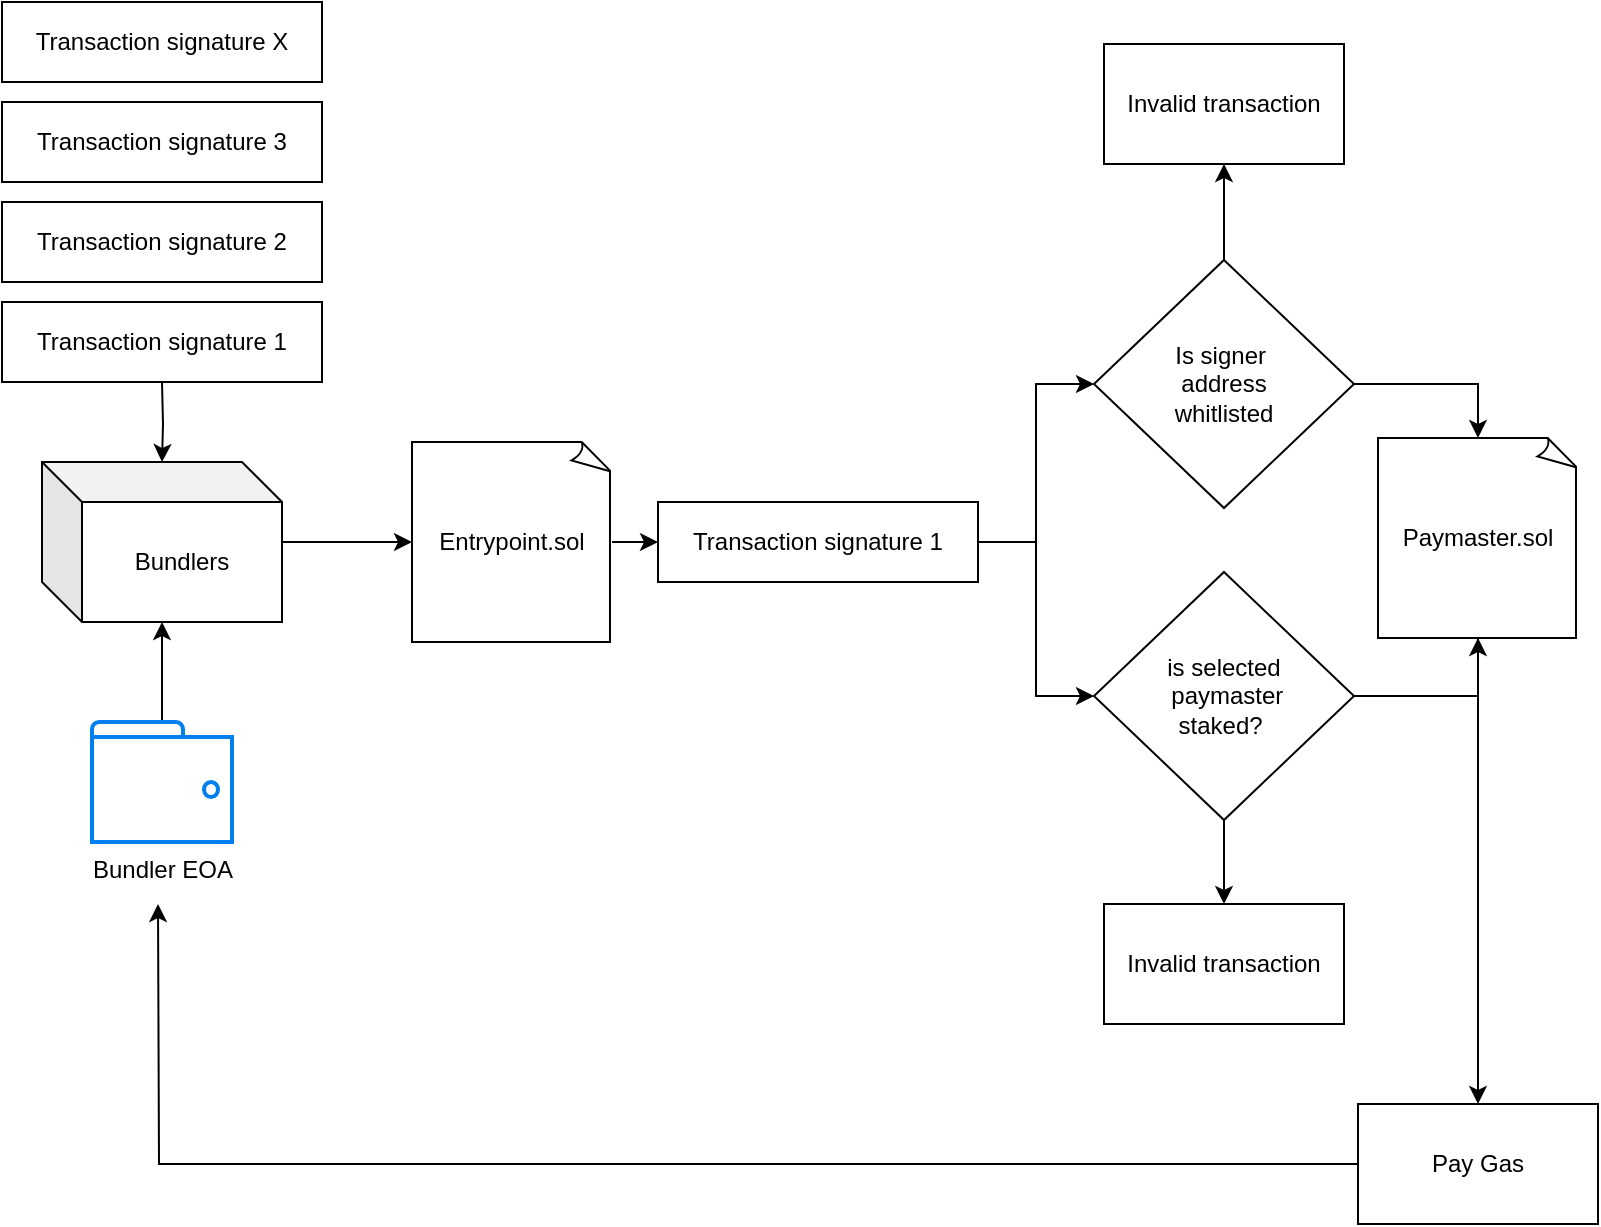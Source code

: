 <mxfile version="22.1.3" type="github">
  <diagram name="Page-1" id="wbTGaviC06VSCVssjtOR">
    <mxGraphModel dx="1588" dy="824" grid="1" gridSize="10" guides="1" tooltips="1" connect="1" arrows="1" fold="1" page="1" pageScale="1" pageWidth="850" pageHeight="1100" math="0" shadow="0">
      <root>
        <mxCell id="0" />
        <mxCell id="1" parent="0" />
        <mxCell id="_2EFTR_17ieb7isfVrWk-1" value="Bundlers" style="shape=cube;whiteSpace=wrap;html=1;boundedLbl=1;backgroundOutline=1;darkOpacity=0.05;darkOpacity2=0.1;" vertex="1" parent="1">
          <mxGeometry x="62" y="449" width="120" height="80" as="geometry" />
        </mxCell>
        <mxCell id="_2EFTR_17ieb7isfVrWk-6" value="" style="edgeStyle=orthogonalEdgeStyle;rounded=0;orthogonalLoop=1;jettySize=auto;html=1;" edge="1" parent="1" target="_2EFTR_17ieb7isfVrWk-1">
          <mxGeometry relative="1" as="geometry">
            <mxPoint x="122" y="409" as="sourcePoint" />
          </mxGeometry>
        </mxCell>
        <mxCell id="_2EFTR_17ieb7isfVrWk-4" value="Transaction signature 3" style="rounded=0;whiteSpace=wrap;html=1;" vertex="1" parent="1">
          <mxGeometry x="42" y="269" width="160" height="40" as="geometry" />
        </mxCell>
        <mxCell id="_2EFTR_17ieb7isfVrWk-7" value="Transaction signature X" style="rounded=0;whiteSpace=wrap;html=1;" vertex="1" parent="1">
          <mxGeometry x="42" y="219" width="160" height="40" as="geometry" />
        </mxCell>
        <mxCell id="_2EFTR_17ieb7isfVrWk-8" value="Transaction signature 2" style="rounded=0;whiteSpace=wrap;html=1;" vertex="1" parent="1">
          <mxGeometry x="42" y="319" width="160" height="40" as="geometry" />
        </mxCell>
        <mxCell id="_2EFTR_17ieb7isfVrWk-9" value="Transaction signature 1" style="rounded=0;whiteSpace=wrap;html=1;" vertex="1" parent="1">
          <mxGeometry x="42" y="369" width="160" height="40" as="geometry" />
        </mxCell>
        <mxCell id="_2EFTR_17ieb7isfVrWk-11" value="" style="edgeStyle=orthogonalEdgeStyle;rounded=0;orthogonalLoop=1;jettySize=auto;html=1;" edge="1" parent="1" source="_2EFTR_17ieb7isfVrWk-10" target="_2EFTR_17ieb7isfVrWk-1">
          <mxGeometry relative="1" as="geometry" />
        </mxCell>
        <mxCell id="_2EFTR_17ieb7isfVrWk-10" value="Bundler EOA" style="html=1;verticalLabelPosition=bottom;align=center;labelBackgroundColor=#ffffff;verticalAlign=top;strokeWidth=2;strokeColor=#0080F0;shadow=0;dashed=0;shape=mxgraph.ios7.icons.wallet;" vertex="1" parent="1">
          <mxGeometry x="87" y="579" width="70" height="60" as="geometry" />
        </mxCell>
        <mxCell id="_2EFTR_17ieb7isfVrWk-20" style="edgeStyle=orthogonalEdgeStyle;rounded=0;orthogonalLoop=1;jettySize=auto;html=1;entryX=0;entryY=0.5;entryDx=0;entryDy=0;" edge="1" parent="1" source="_2EFTR_17ieb7isfVrWk-12" target="_2EFTR_17ieb7isfVrWk-19">
          <mxGeometry relative="1" as="geometry" />
        </mxCell>
        <mxCell id="_2EFTR_17ieb7isfVrWk-12" value="Entrypoint.sol" style="whiteSpace=wrap;html=1;shape=mxgraph.basic.document" vertex="1" parent="1">
          <mxGeometry x="247" y="439" width="100" height="100" as="geometry" />
        </mxCell>
        <mxCell id="_2EFTR_17ieb7isfVrWk-13" style="edgeStyle=orthogonalEdgeStyle;rounded=0;orthogonalLoop=1;jettySize=auto;html=1;entryX=0;entryY=0.5;entryDx=0;entryDy=0;entryPerimeter=0;" edge="1" parent="1" source="_2EFTR_17ieb7isfVrWk-1" target="_2EFTR_17ieb7isfVrWk-12">
          <mxGeometry relative="1" as="geometry" />
        </mxCell>
        <mxCell id="_2EFTR_17ieb7isfVrWk-34" value="" style="edgeStyle=orthogonalEdgeStyle;rounded=0;orthogonalLoop=1;jettySize=auto;html=1;" edge="1" parent="1" source="_2EFTR_17ieb7isfVrWk-14" target="_2EFTR_17ieb7isfVrWk-30">
          <mxGeometry relative="1" as="geometry" />
        </mxCell>
        <mxCell id="_2EFTR_17ieb7isfVrWk-14" value="Is signer&amp;nbsp;&lt;br&gt;address&lt;br&gt;whitlisted" style="rhombus;whiteSpace=wrap;html=1;" vertex="1" parent="1">
          <mxGeometry x="588" y="348" width="130" height="124" as="geometry" />
        </mxCell>
        <mxCell id="_2EFTR_17ieb7isfVrWk-32" value="" style="edgeStyle=orthogonalEdgeStyle;rounded=0;orthogonalLoop=1;jettySize=auto;html=1;" edge="1" parent="1" source="_2EFTR_17ieb7isfVrWk-15" target="_2EFTR_17ieb7isfVrWk-31">
          <mxGeometry relative="1" as="geometry" />
        </mxCell>
        <mxCell id="_2EFTR_17ieb7isfVrWk-15" value="is selected&lt;br&gt;&amp;nbsp;paymaster&lt;br&gt;staked?&amp;nbsp;" style="rhombus;whiteSpace=wrap;html=1;" vertex="1" parent="1">
          <mxGeometry x="588" y="504" width="130" height="124" as="geometry" />
        </mxCell>
        <mxCell id="_2EFTR_17ieb7isfVrWk-21" style="edgeStyle=orthogonalEdgeStyle;rounded=0;orthogonalLoop=1;jettySize=auto;html=1;entryX=0;entryY=0.5;entryDx=0;entryDy=0;" edge="1" parent="1" source="_2EFTR_17ieb7isfVrWk-19" target="_2EFTR_17ieb7isfVrWk-14">
          <mxGeometry relative="1" as="geometry" />
        </mxCell>
        <mxCell id="_2EFTR_17ieb7isfVrWk-22" style="edgeStyle=orthogonalEdgeStyle;rounded=0;orthogonalLoop=1;jettySize=auto;html=1;entryX=0;entryY=0.5;entryDx=0;entryDy=0;" edge="1" parent="1" source="_2EFTR_17ieb7isfVrWk-19" target="_2EFTR_17ieb7isfVrWk-15">
          <mxGeometry relative="1" as="geometry" />
        </mxCell>
        <mxCell id="_2EFTR_17ieb7isfVrWk-19" value="Transaction signature 1" style="rounded=0;whiteSpace=wrap;html=1;" vertex="1" parent="1">
          <mxGeometry x="370" y="469" width="160" height="40" as="geometry" />
        </mxCell>
        <mxCell id="_2EFTR_17ieb7isfVrWk-29" value="" style="edgeStyle=orthogonalEdgeStyle;rounded=0;orthogonalLoop=1;jettySize=auto;html=1;" edge="1" parent="1" source="_2EFTR_17ieb7isfVrWk-23" target="_2EFTR_17ieb7isfVrWk-28">
          <mxGeometry relative="1" as="geometry" />
        </mxCell>
        <mxCell id="_2EFTR_17ieb7isfVrWk-23" value="Paymaster.sol" style="whiteSpace=wrap;html=1;shape=mxgraph.basic.document" vertex="1" parent="1">
          <mxGeometry x="730" y="437" width="100" height="100" as="geometry" />
        </mxCell>
        <mxCell id="_2EFTR_17ieb7isfVrWk-24" style="edgeStyle=orthogonalEdgeStyle;rounded=0;orthogonalLoop=1;jettySize=auto;html=1;entryX=0.5;entryY=0;entryDx=0;entryDy=0;entryPerimeter=0;" edge="1" parent="1" source="_2EFTR_17ieb7isfVrWk-14" target="_2EFTR_17ieb7isfVrWk-23">
          <mxGeometry relative="1" as="geometry" />
        </mxCell>
        <mxCell id="_2EFTR_17ieb7isfVrWk-26" style="edgeStyle=orthogonalEdgeStyle;rounded=0;orthogonalLoop=1;jettySize=auto;html=1;entryX=0.5;entryY=1;entryDx=0;entryDy=0;entryPerimeter=0;" edge="1" parent="1" source="_2EFTR_17ieb7isfVrWk-15" target="_2EFTR_17ieb7isfVrWk-23">
          <mxGeometry relative="1" as="geometry" />
        </mxCell>
        <mxCell id="_2EFTR_17ieb7isfVrWk-35" style="edgeStyle=orthogonalEdgeStyle;rounded=0;orthogonalLoop=1;jettySize=auto;html=1;" edge="1" parent="1" source="_2EFTR_17ieb7isfVrWk-28">
          <mxGeometry relative="1" as="geometry">
            <mxPoint x="120" y="670" as="targetPoint" />
          </mxGeometry>
        </mxCell>
        <mxCell id="_2EFTR_17ieb7isfVrWk-28" value="Pay Gas" style="whiteSpace=wrap;html=1;" vertex="1" parent="1">
          <mxGeometry x="720" y="770" width="120" height="60" as="geometry" />
        </mxCell>
        <mxCell id="_2EFTR_17ieb7isfVrWk-30" value="Invalid transaction" style="rounded=0;whiteSpace=wrap;html=1;" vertex="1" parent="1">
          <mxGeometry x="593" y="240" width="120" height="60" as="geometry" />
        </mxCell>
        <mxCell id="_2EFTR_17ieb7isfVrWk-31" value="Invalid transaction" style="rounded=0;whiteSpace=wrap;html=1;" vertex="1" parent="1">
          <mxGeometry x="593" y="670" width="120" height="60" as="geometry" />
        </mxCell>
      </root>
    </mxGraphModel>
  </diagram>
</mxfile>
